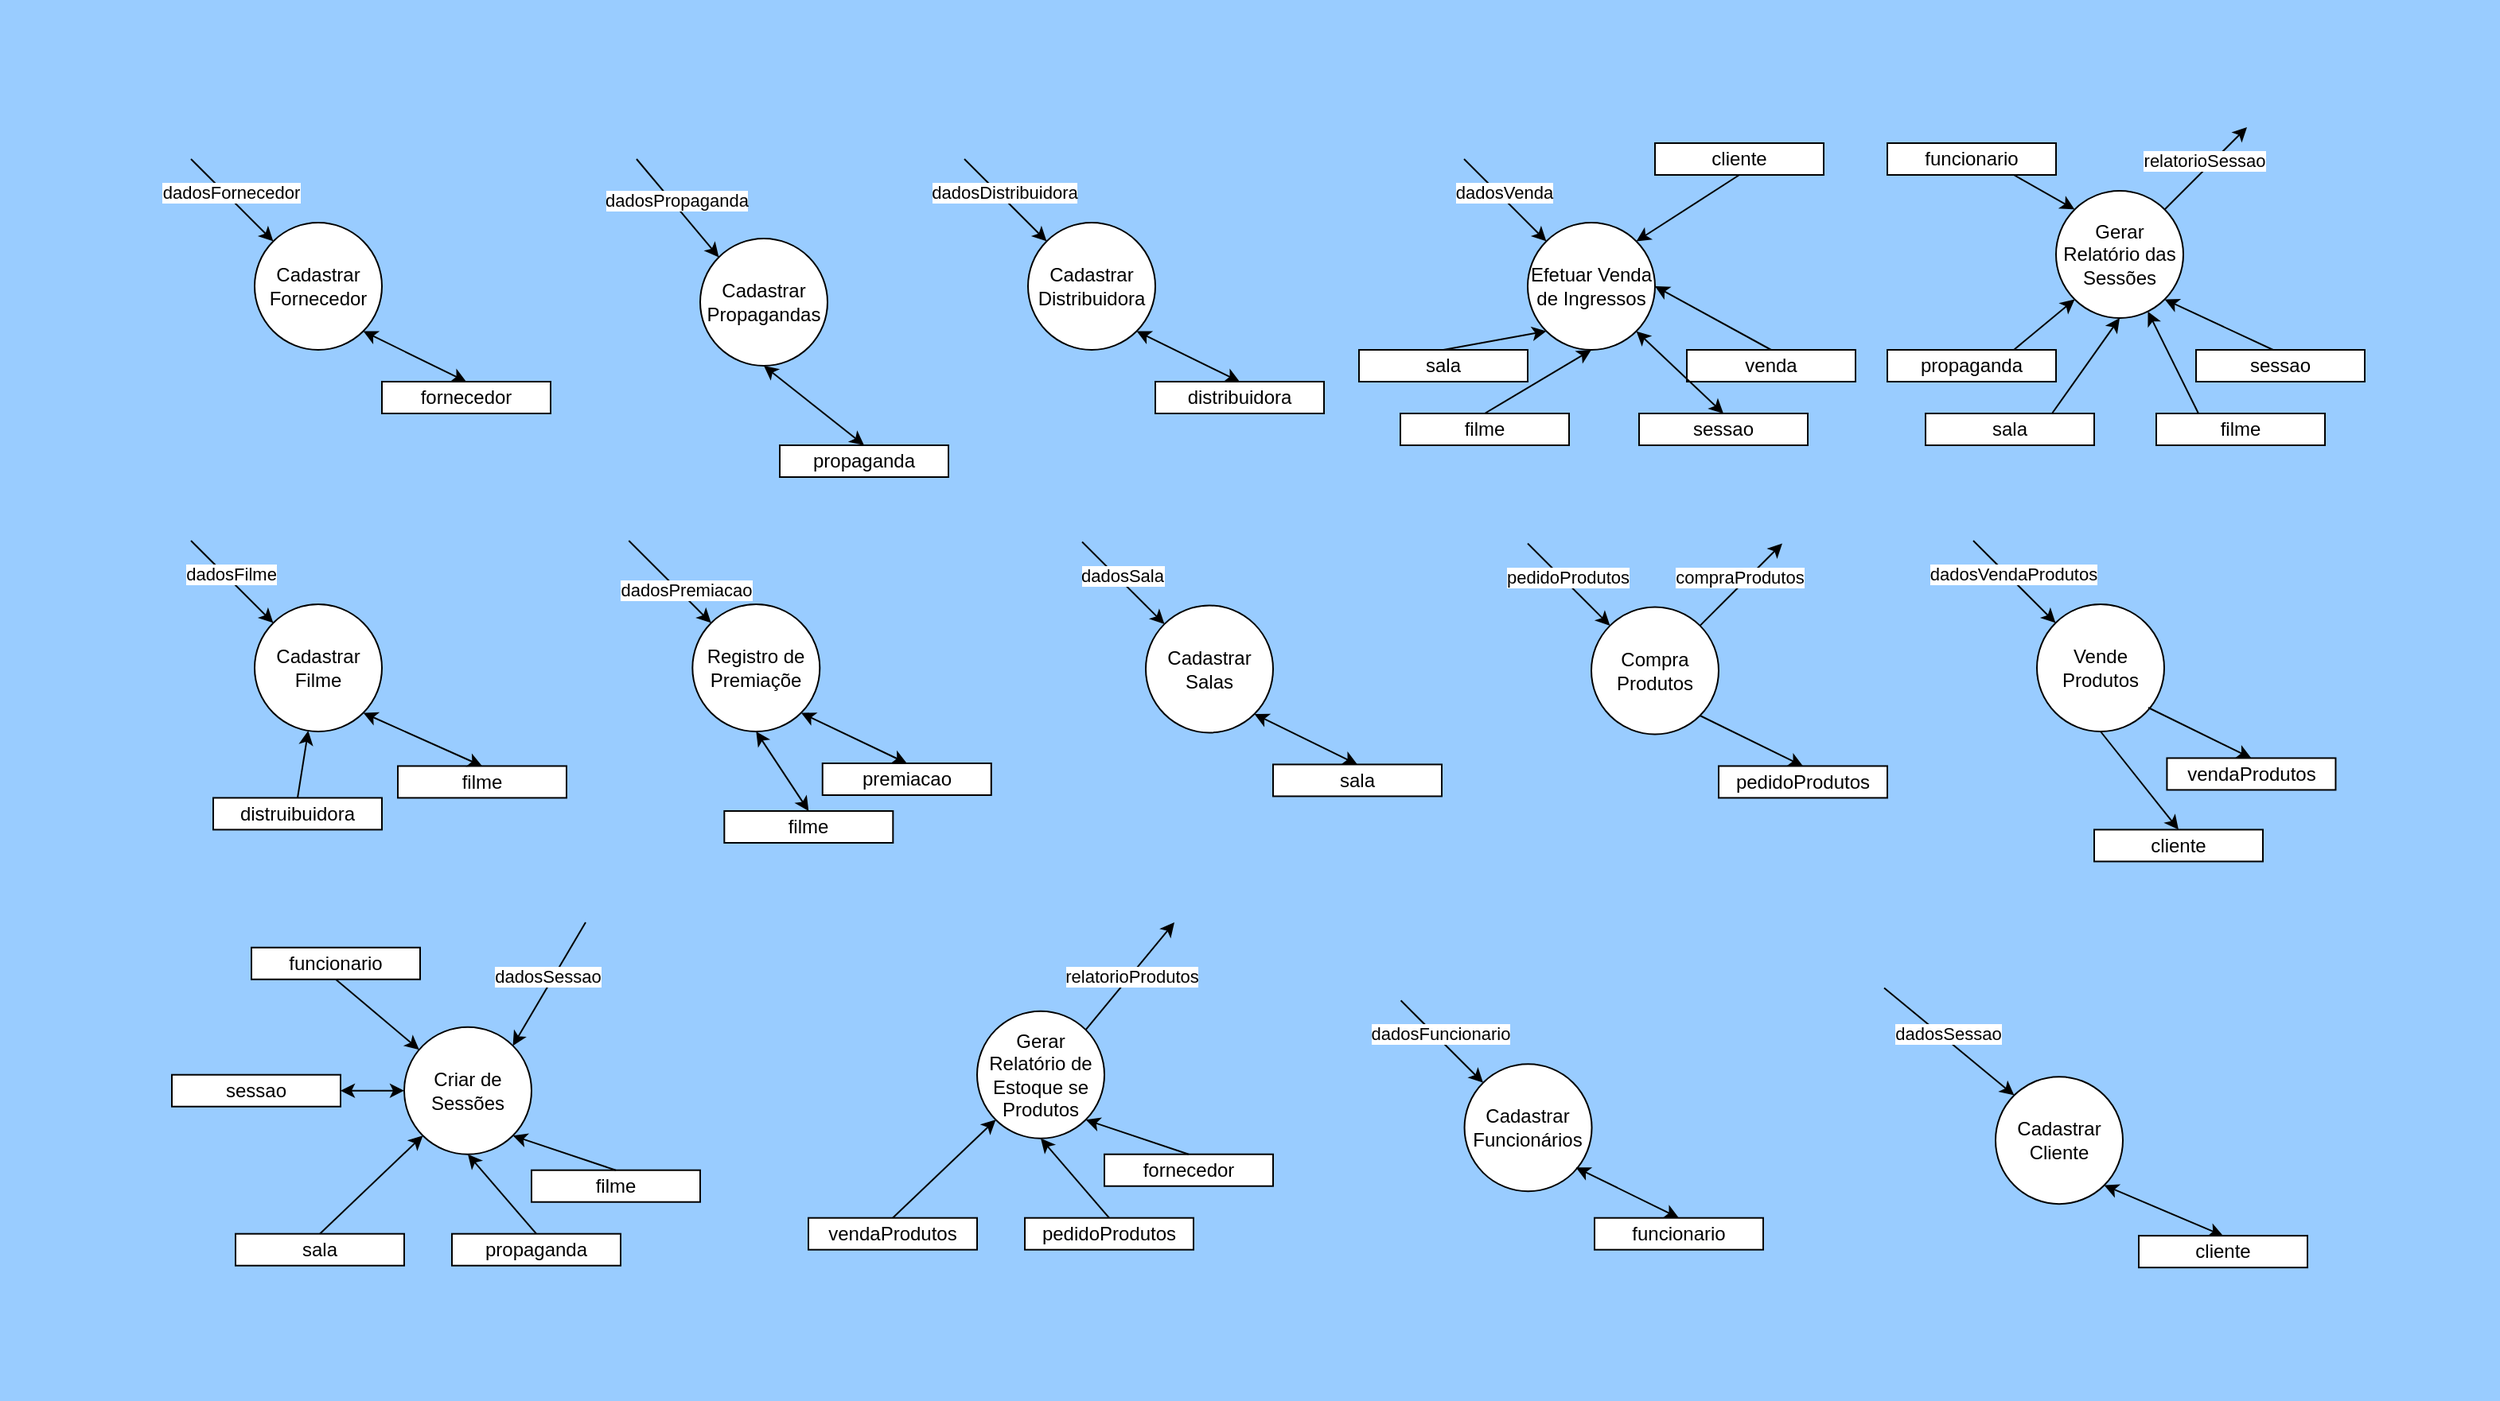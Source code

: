 <mxfile version="19.0.2"><diagram id="M0JN2U-4xID6pmuaQAMV" name="Page-1"><mxGraphModel dx="2953" dy="2269" grid="1" gridSize="10" guides="1" tooltips="1" connect="1" arrows="1" fold="1" page="1" pageScale="1" pageWidth="850" pageHeight="1100" background="#99CCFF" math="0" shadow="0"><root><mxCell id="0"/><mxCell id="1" parent="0"/><mxCell id="Lov5_WWkviEqrj91i6hO-1" value="Cadastrar&lt;br&gt;Fornecedor" style="ellipse;whiteSpace=wrap;html=1;aspect=fixed;" parent="1" vertex="1"><mxGeometry x="80" y="80" width="80" height="80" as="geometry"/></mxCell><mxCell id="Lov5_WWkviEqrj91i6hO-2" value="" style="endArrow=classic;html=1;rounded=0;entryX=0;entryY=0;entryDx=0;entryDy=0;" parent="1" target="Lov5_WWkviEqrj91i6hO-1" edge="1"><mxGeometry relative="1" as="geometry"><mxPoint x="40" y="40" as="sourcePoint"/><mxPoint x="70" y="100" as="targetPoint"/></mxGeometry></mxCell><mxCell id="Lov5_WWkviEqrj91i6hO-3" value="dadosFornecedor&lt;br&gt;" style="edgeLabel;resizable=0;html=1;align=center;verticalAlign=middle;" parent="Lov5_WWkviEqrj91i6hO-2" connectable="0" vertex="1"><mxGeometry relative="1" as="geometry"><mxPoint x="-1" y="-5" as="offset"/></mxGeometry></mxCell><mxCell id="Lov5_WWkviEqrj91i6hO-4" value="fornecedor" style="rounded=0;whiteSpace=wrap;html=1;" parent="1" vertex="1"><mxGeometry x="160" y="180" width="106" height="20" as="geometry"/></mxCell><mxCell id="Lov5_WWkviEqrj91i6hO-5" value="" style="endArrow=classic;startArrow=classic;html=1;rounded=0;entryX=0.5;entryY=0;entryDx=0;entryDy=0;exitX=1;exitY=1;exitDx=0;exitDy=0;" parent="1" source="Lov5_WWkviEqrj91i6hO-1" target="Lov5_WWkviEqrj91i6hO-4" edge="1"><mxGeometry width="50" height="50" relative="1" as="geometry"><mxPoint x="110" y="160" as="sourcePoint"/><mxPoint x="160" y="110" as="targetPoint"/></mxGeometry></mxCell><mxCell id="Lov5_WWkviEqrj91i6hO-6" value="Cadastrar Filme" style="ellipse;whiteSpace=wrap;html=1;aspect=fixed;" parent="1" vertex="1"><mxGeometry x="80" y="320" width="80" height="80" as="geometry"/></mxCell><mxCell id="Lov5_WWkviEqrj91i6hO-7" value="" style="endArrow=classic;html=1;rounded=0;entryX=0;entryY=0;entryDx=0;entryDy=0;" parent="1" target="Lov5_WWkviEqrj91i6hO-6" edge="1"><mxGeometry relative="1" as="geometry"><mxPoint x="40" y="280" as="sourcePoint"/><mxPoint x="-16.759" y="379.998" as="targetPoint"/></mxGeometry></mxCell><mxCell id="Lov5_WWkviEqrj91i6hO-8" value="dadosFilme" style="edgeLabel;resizable=0;html=1;align=center;verticalAlign=middle;" parent="Lov5_WWkviEqrj91i6hO-7" connectable="0" vertex="1"><mxGeometry relative="1" as="geometry"><mxPoint x="-1" y="-5" as="offset"/></mxGeometry></mxCell><mxCell id="Lov5_WWkviEqrj91i6hO-9" value="filme" style="rounded=0;whiteSpace=wrap;html=1;" parent="1" vertex="1"><mxGeometry x="170" y="421.72" width="106" height="20" as="geometry"/></mxCell><mxCell id="Lov5_WWkviEqrj91i6hO-10" value="" style="endArrow=classic;startArrow=classic;html=1;rounded=0;exitX=1;exitY=1;exitDx=0;exitDy=0;entryX=0.5;entryY=0;entryDx=0;entryDy=0;" parent="1" source="Lov5_WWkviEqrj91i6hO-6" target="Lov5_WWkviEqrj91i6hO-9" edge="1"><mxGeometry width="50" height="50" relative="1" as="geometry"><mxPoint x="140" y="450" as="sourcePoint"/><mxPoint x="110" y="430" as="targetPoint"/></mxGeometry></mxCell><mxCell id="Lov5_WWkviEqrj91i6hO-11" style="edgeStyle=orthogonalEdgeStyle;rounded=0;orthogonalLoop=1;jettySize=auto;html=1;exitX=0.5;exitY=1;exitDx=0;exitDy=0;" parent="1" source="Lov5_WWkviEqrj91i6hO-9" target="Lov5_WWkviEqrj91i6hO-9" edge="1"><mxGeometry relative="1" as="geometry"/></mxCell><mxCell id="Lov5_WWkviEqrj91i6hO-12" value="Registro de Premiaçõe" style="ellipse;whiteSpace=wrap;html=1;aspect=fixed;" parent="1" vertex="1"><mxGeometry x="355.16" y="320" width="80" height="80" as="geometry"/></mxCell><mxCell id="Lov5_WWkviEqrj91i6hO-13" value="" style="endArrow=classic;html=1;rounded=0;entryX=0;entryY=0;entryDx=0;entryDy=0;" parent="1" edge="1"><mxGeometry relative="1" as="geometry"><mxPoint x="315.16" y="280" as="sourcePoint"/><mxPoint x="366.876" y="331.716" as="targetPoint"/></mxGeometry></mxCell><mxCell id="Lov5_WWkviEqrj91i6hO-15" value="premiacao" style="rounded=0;whiteSpace=wrap;html=1;" parent="1" vertex="1"><mxGeometry x="436.88" y="420" width="106" height="20" as="geometry"/></mxCell><mxCell id="Lov5_WWkviEqrj91i6hO-16" value="" style="endArrow=classic;startArrow=classic;html=1;rounded=0;entryX=0.5;entryY=0;entryDx=0;entryDy=0;exitX=1;exitY=1;exitDx=0;exitDy=0;" parent="1" source="Lov5_WWkviEqrj91i6hO-12" target="Lov5_WWkviEqrj91i6hO-15" edge="1"><mxGeometry width="50" height="50" relative="1" as="geometry"><mxPoint x="455.16" y="410" as="sourcePoint"/><mxPoint x="386.88" y="430" as="targetPoint"/></mxGeometry></mxCell><mxCell id="Lov5_WWkviEqrj91i6hO-17" value="filme" style="rounded=0;whiteSpace=wrap;html=1;" parent="1" vertex="1"><mxGeometry x="375.16" y="450" width="106" height="20" as="geometry"/></mxCell><mxCell id="Lov5_WWkviEqrj91i6hO-18" value="" style="endArrow=classic;startArrow=classic;html=1;rounded=0;entryX=0.5;entryY=0;entryDx=0;entryDy=0;exitX=0.5;exitY=1;exitDx=0;exitDy=0;" parent="1" source="Lov5_WWkviEqrj91i6hO-12" target="Lov5_WWkviEqrj91i6hO-17" edge="1"><mxGeometry width="50" height="50" relative="1" as="geometry"><mxPoint x="361.944" y="414.144" as="sourcePoint"/><mxPoint x="428.38" y="445.86" as="targetPoint"/></mxGeometry></mxCell><mxCell id="Lov5_WWkviEqrj91i6hO-31" value="Cadastrar Funcionários" style="ellipse;whiteSpace=wrap;html=1;aspect=fixed;" parent="1" vertex="1"><mxGeometry x="840.28" y="609.14" width="80" height="80" as="geometry"/></mxCell><mxCell id="Lov5_WWkviEqrj91i6hO-32" value="" style="endArrow=classic;html=1;rounded=0;entryX=0;entryY=0;entryDx=0;entryDy=0;" parent="1" edge="1"><mxGeometry relative="1" as="geometry"><mxPoint x="800.28" y="569.14" as="sourcePoint"/><mxPoint x="851.996" y="620.856" as="targetPoint"/></mxGeometry></mxCell><mxCell id="Lov5_WWkviEqrj91i6hO-33" value="dadosFuncionario" style="edgeLabel;resizable=0;html=1;align=center;verticalAlign=middle;" parent="Lov5_WWkviEqrj91i6hO-32" connectable="0" vertex="1"><mxGeometry relative="1" as="geometry"><mxPoint x="-1" y="-5" as="offset"/></mxGeometry></mxCell><mxCell id="Lov5_WWkviEqrj91i6hO-34" value="funcionario" style="rounded=0;whiteSpace=wrap;html=1;" parent="1" vertex="1"><mxGeometry x="922" y="705.86" width="106" height="20" as="geometry"/></mxCell><mxCell id="Lov5_WWkviEqrj91i6hO-35" value="" style="endArrow=classic;startArrow=classic;html=1;rounded=0;entryX=0.5;entryY=0;entryDx=0;entryDy=0;exitX=1;exitY=1;exitDx=0;exitDy=0;startFill=1;" parent="1" target="Lov5_WWkviEqrj91i6hO-34" edge="1"><mxGeometry width="50" height="50" relative="1" as="geometry"><mxPoint x="910.284" y="674.144" as="sourcePoint"/><mxPoint x="976.72" y="702.58" as="targetPoint"/></mxGeometry></mxCell><mxCell id="Lov5_WWkviEqrj91i6hO-36" value="Cadastrar Propagandas" style="ellipse;whiteSpace=wrap;html=1;aspect=fixed;" parent="1" vertex="1"><mxGeometry x="360" y="90" width="80" height="80" as="geometry"/></mxCell><mxCell id="Lov5_WWkviEqrj91i6hO-37" value="" style="endArrow=classic;html=1;rounded=0;entryX=0;entryY=0;entryDx=0;entryDy=0;" parent="1" target="Lov5_WWkviEqrj91i6hO-36" edge="1"><mxGeometry relative="1" as="geometry"><mxPoint x="320" y="40" as="sourcePoint"/><mxPoint x="371.716" y="91.716" as="targetPoint"/></mxGeometry></mxCell><mxCell id="Lov5_WWkviEqrj91i6hO-38" value="dadosPropaganda" style="edgeLabel;resizable=0;html=1;align=center;verticalAlign=middle;" parent="Lov5_WWkviEqrj91i6hO-37" connectable="0" vertex="1"><mxGeometry relative="1" as="geometry"><mxPoint x="-1" y="-5" as="offset"/></mxGeometry></mxCell><mxCell id="Lov5_WWkviEqrj91i6hO-42" value="" style="endArrow=classic;startArrow=classic;html=1;rounded=0;exitX=0.5;exitY=0;exitDx=0;exitDy=0;entryX=0.5;entryY=1;entryDx=0;entryDy=0;" parent="1" source="Lov5_WWkviEqrj91i6hO-43" target="Lov5_WWkviEqrj91i6hO-36" edge="1"><mxGeometry width="50" height="50" relative="1" as="geometry"><mxPoint x="300" y="350" as="sourcePoint"/><mxPoint x="350" y="300" as="targetPoint"/></mxGeometry></mxCell><mxCell id="Lov5_WWkviEqrj91i6hO-43" value="propaganda" style="rounded=0;whiteSpace=wrap;html=1;" parent="1" vertex="1"><mxGeometry x="410" y="220" width="106" height="20" as="geometry"/></mxCell><mxCell id="Lov5_WWkviEqrj91i6hO-53" value="distruibuidora" style="rounded=0;whiteSpace=wrap;html=1;" parent="1" vertex="1"><mxGeometry x="54" y="441.72" width="106" height="20" as="geometry"/></mxCell><mxCell id="Lov5_WWkviEqrj91i6hO-54" value="" style="endArrow=none;startArrow=classic;html=1;rounded=0;entryX=0.5;entryY=0;entryDx=0;entryDy=0;startFill=1;endFill=0;" parent="1" source="Lov5_WWkviEqrj91i6hO-6" target="Lov5_WWkviEqrj91i6hO-53" edge="1"><mxGeometry width="50" height="50" relative="1" as="geometry"><mxPoint x="52.284" y="400.004" as="sourcePoint"/><mxPoint x="14" y="441.72" as="targetPoint"/></mxGeometry></mxCell><mxCell id="Lov5_WWkviEqrj91i6hO-55" style="edgeStyle=orthogonalEdgeStyle;rounded=0;orthogonalLoop=1;jettySize=auto;html=1;exitX=0.5;exitY=1;exitDx=0;exitDy=0;" parent="1" source="Lov5_WWkviEqrj91i6hO-53" target="Lov5_WWkviEqrj91i6hO-53" edge="1"><mxGeometry relative="1" as="geometry"/></mxCell><mxCell id="Lov5_WWkviEqrj91i6hO-58" value="dadosPremiacao" style="edgeLabel;resizable=0;html=1;align=center;verticalAlign=middle;" parent="1" connectable="0" vertex="1"><mxGeometry x="350.323" y="311.163" as="geometry"/></mxCell><mxCell id="Lov5_WWkviEqrj91i6hO-61" value="Criar de Sessões" style="ellipse;whiteSpace=wrap;html=1;aspect=fixed;" parent="1" vertex="1"><mxGeometry x="174" y="585.86" width="80" height="80" as="geometry"/></mxCell><mxCell id="Lov5_WWkviEqrj91i6hO-63" value="propaganda" style="rounded=0;whiteSpace=wrap;html=1;" parent="1" vertex="1"><mxGeometry x="204" y="715.86" width="106" height="20" as="geometry"/></mxCell><mxCell id="Lov5_WWkviEqrj91i6hO-64" value="filme" style="rounded=0;whiteSpace=wrap;html=1;" parent="1" vertex="1"><mxGeometry x="254" y="675.86" width="106" height="20" as="geometry"/></mxCell><mxCell id="Lov5_WWkviEqrj91i6hO-65" value="sala" style="rounded=0;whiteSpace=wrap;html=1;" parent="1" vertex="1"><mxGeometry x="68" y="715.86" width="106" height="20" as="geometry"/></mxCell><mxCell id="Lov5_WWkviEqrj91i6hO-66" value="" style="endArrow=classic;html=1;rounded=0;exitX=0.5;exitY=0;exitDx=0;exitDy=0;entryX=1;entryY=1;entryDx=0;entryDy=0;" parent="1" source="Lov5_WWkviEqrj91i6hO-64" target="Lov5_WWkviEqrj91i6hO-61" edge="1"><mxGeometry width="50" height="50" relative="1" as="geometry"><mxPoint x="394" y="565.86" as="sourcePoint"/><mxPoint x="444" y="515.86" as="targetPoint"/></mxGeometry></mxCell><mxCell id="Lov5_WWkviEqrj91i6hO-67" value="" style="endArrow=classic;html=1;rounded=0;exitX=0.5;exitY=0;exitDx=0;exitDy=0;entryX=0.5;entryY=1;entryDx=0;entryDy=0;" parent="1" source="Lov5_WWkviEqrj91i6hO-63" target="Lov5_WWkviEqrj91i6hO-61" edge="1"><mxGeometry width="50" height="50" relative="1" as="geometry"><mxPoint x="394" y="565.86" as="sourcePoint"/><mxPoint x="444" y="515.86" as="targetPoint"/></mxGeometry></mxCell><mxCell id="Lov5_WWkviEqrj91i6hO-68" value="" style="endArrow=classic;html=1;rounded=0;exitX=0.5;exitY=0;exitDx=0;exitDy=0;entryX=0;entryY=1;entryDx=0;entryDy=0;" parent="1" source="Lov5_WWkviEqrj91i6hO-65" target="Lov5_WWkviEqrj91i6hO-61" edge="1"><mxGeometry width="50" height="50" relative="1" as="geometry"><mxPoint x="394" y="565.86" as="sourcePoint"/><mxPoint x="444" y="515.86" as="targetPoint"/></mxGeometry></mxCell><mxCell id="Lov5_WWkviEqrj91i6hO-77" value="funcionario" style="rounded=0;whiteSpace=wrap;html=1;" parent="1" vertex="1"><mxGeometry x="78" y="535.86" width="106" height="20" as="geometry"/></mxCell><mxCell id="Lov5_WWkviEqrj91i6hO-78" value="" style="endArrow=classic;html=1;rounded=0;exitX=0.5;exitY=1;exitDx=0;exitDy=0;" parent="1" source="Lov5_WWkviEqrj91i6hO-77" target="Lov5_WWkviEqrj91i6hO-61" edge="1"><mxGeometry width="50" height="50" relative="1" as="geometry"><mxPoint x="199.72" y="467.58" as="sourcePoint"/><mxPoint x="48.004" y="555.864" as="targetPoint"/></mxGeometry></mxCell><mxCell id="Lov5_WWkviEqrj91i6hO-91" value="" style="endArrow=classic;html=1;rounded=0;entryX=1;entryY=0;entryDx=0;entryDy=0;" parent="1" target="Lov5_WWkviEqrj91i6hO-61" edge="1"><mxGeometry relative="1" as="geometry"><mxPoint x="288" y="520" as="sourcePoint"/><mxPoint x="339.716" y="571.716" as="targetPoint"/></mxGeometry></mxCell><mxCell id="Lov5_WWkviEqrj91i6hO-92" value="dadosSessao" style="edgeLabel;resizable=0;html=1;align=center;verticalAlign=middle;" parent="Lov5_WWkviEqrj91i6hO-91" connectable="0" vertex="1"><mxGeometry relative="1" as="geometry"><mxPoint x="-1" y="-5" as="offset"/></mxGeometry></mxCell><mxCell id="Lov5_WWkviEqrj91i6hO-146" value="Cadastrar&lt;br&gt;Distribuidora" style="ellipse;whiteSpace=wrap;html=1;aspect=fixed;" parent="1" vertex="1"><mxGeometry x="566" y="80" width="80" height="80" as="geometry"/></mxCell><mxCell id="Lov5_WWkviEqrj91i6hO-147" value="" style="endArrow=classic;html=1;rounded=0;entryX=0;entryY=0;entryDx=0;entryDy=0;" parent="1" target="Lov5_WWkviEqrj91i6hO-146" edge="1"><mxGeometry relative="1" as="geometry"><mxPoint x="526" y="40" as="sourcePoint"/><mxPoint x="556" y="100" as="targetPoint"/></mxGeometry></mxCell><mxCell id="Lov5_WWkviEqrj91i6hO-148" value="dadosDistribuidora" style="edgeLabel;resizable=0;html=1;align=center;verticalAlign=middle;" parent="Lov5_WWkviEqrj91i6hO-147" connectable="0" vertex="1"><mxGeometry relative="1" as="geometry"><mxPoint x="-1" y="-5" as="offset"/></mxGeometry></mxCell><mxCell id="Lov5_WWkviEqrj91i6hO-149" value="distribuidora" style="rounded=0;whiteSpace=wrap;html=1;" parent="1" vertex="1"><mxGeometry x="646" y="180" width="106" height="20" as="geometry"/></mxCell><mxCell id="Lov5_WWkviEqrj91i6hO-150" value="" style="endArrow=classic;startArrow=classic;html=1;rounded=0;entryX=0.5;entryY=0;entryDx=0;entryDy=0;exitX=1;exitY=1;exitDx=0;exitDy=0;" parent="1" source="Lov5_WWkviEqrj91i6hO-146" target="Lov5_WWkviEqrj91i6hO-149" edge="1"><mxGeometry width="50" height="50" relative="1" as="geometry"><mxPoint x="596" y="160" as="sourcePoint"/><mxPoint x="646" y="110" as="targetPoint"/></mxGeometry></mxCell><mxCell id="Lov5_WWkviEqrj91i6hO-151" value="Cadastrar Salas" style="ellipse;whiteSpace=wrap;html=1;aspect=fixed;" parent="1" vertex="1"><mxGeometry x="640" y="320.72" width="80" height="80" as="geometry"/></mxCell><mxCell id="Lov5_WWkviEqrj91i6hO-152" value="" style="endArrow=classic;html=1;rounded=0;entryX=0;entryY=0;entryDx=0;entryDy=0;" parent="1" target="Lov5_WWkviEqrj91i6hO-151" edge="1"><mxGeometry relative="1" as="geometry"><mxPoint x="600" y="280.72" as="sourcePoint"/><mxPoint x="543.241" y="380.718" as="targetPoint"/></mxGeometry></mxCell><mxCell id="Lov5_WWkviEqrj91i6hO-153" value="dadosSala" style="edgeLabel;resizable=0;html=1;align=center;verticalAlign=middle;" parent="Lov5_WWkviEqrj91i6hO-152" connectable="0" vertex="1"><mxGeometry relative="1" as="geometry"><mxPoint x="-1" y="-5" as="offset"/></mxGeometry></mxCell><mxCell id="Lov5_WWkviEqrj91i6hO-154" value="sala" style="rounded=0;whiteSpace=wrap;html=1;" parent="1" vertex="1"><mxGeometry x="720" y="420.72" width="106" height="20" as="geometry"/></mxCell><mxCell id="Lov5_WWkviEqrj91i6hO-155" value="" style="endArrow=classic;startArrow=classic;html=1;rounded=0;exitX=1;exitY=1;exitDx=0;exitDy=0;entryX=0.5;entryY=0;entryDx=0;entryDy=0;" parent="1" source="Lov5_WWkviEqrj91i6hO-151" target="Lov5_WWkviEqrj91i6hO-154" edge="1"><mxGeometry width="50" height="50" relative="1" as="geometry"><mxPoint x="700" y="450.72" as="sourcePoint"/><mxPoint x="670" y="430.72" as="targetPoint"/></mxGeometry></mxCell><mxCell id="Lov5_WWkviEqrj91i6hO-156" style="edgeStyle=orthogonalEdgeStyle;rounded=0;orthogonalLoop=1;jettySize=auto;html=1;exitX=0.5;exitY=1;exitDx=0;exitDy=0;" parent="1" source="Lov5_WWkviEqrj91i6hO-154" target="Lov5_WWkviEqrj91i6hO-154" edge="1"><mxGeometry relative="1" as="geometry"/></mxCell><mxCell id="Lov5_WWkviEqrj91i6hO-157" value="Efetuar Venda de Ingressos" style="ellipse;whiteSpace=wrap;html=1;aspect=fixed;" parent="1" vertex="1"><mxGeometry x="880" y="80" width="80" height="80" as="geometry"/></mxCell><mxCell id="Lov5_WWkviEqrj91i6hO-158" value="" style="endArrow=classic;html=1;rounded=0;entryX=0;entryY=0;entryDx=0;entryDy=0;" parent="1" edge="1"><mxGeometry relative="1" as="geometry"><mxPoint x="840" y="40" as="sourcePoint"/><mxPoint x="891.716" y="91.716" as="targetPoint"/></mxGeometry></mxCell><mxCell id="Lov5_WWkviEqrj91i6hO-159" value="dadosVenda" style="edgeLabel;resizable=0;html=1;align=center;verticalAlign=middle;" parent="Lov5_WWkviEqrj91i6hO-158" connectable="0" vertex="1"><mxGeometry relative="1" as="geometry"><mxPoint x="-1" y="-5" as="offset"/></mxGeometry></mxCell><mxCell id="Lov5_WWkviEqrj91i6hO-160" value="venda" style="rounded=0;whiteSpace=wrap;html=1;" parent="1" vertex="1"><mxGeometry x="980" y="160" width="106" height="20" as="geometry"/></mxCell><mxCell id="Lov5_WWkviEqrj91i6hO-161" value="" style="endArrow=none;startArrow=classic;html=1;rounded=0;entryX=0.5;entryY=0;entryDx=0;entryDy=0;exitX=1;exitY=0.5;exitDx=0;exitDy=0;startFill=1;endFill=0;" parent="1" source="Lov5_WWkviEqrj91i6hO-157" target="Lov5_WWkviEqrj91i6hO-160" edge="1"><mxGeometry width="50" height="50" relative="1" as="geometry"><mxPoint x="980" y="170" as="sourcePoint"/><mxPoint x="911.72" y="190" as="targetPoint"/></mxGeometry></mxCell><mxCell id="Lov5_WWkviEqrj91i6hO-162" value="sessao" style="rounded=0;whiteSpace=wrap;html=1;" parent="1" vertex="1"><mxGeometry x="950" y="200" width="106" height="20" as="geometry"/></mxCell><mxCell id="Lov5_WWkviEqrj91i6hO-163" value="" style="endArrow=classic;startArrow=classic;html=1;rounded=0;entryX=0.5;entryY=0;entryDx=0;entryDy=0;exitX=1;exitY=1;exitDx=0;exitDy=0;" parent="1" source="Lov5_WWkviEqrj91i6hO-157" target="Lov5_WWkviEqrj91i6hO-162" edge="1"><mxGeometry width="50" height="50" relative="1" as="geometry"><mxPoint x="940" y="180" as="sourcePoint"/><mxPoint x="953.22" y="205.86" as="targetPoint"/></mxGeometry></mxCell><mxCell id="Lov5_WWkviEqrj91i6hO-164" value="Gerar Relatório das Sessões" style="ellipse;whiteSpace=wrap;html=1;aspect=fixed;" parent="1" vertex="1"><mxGeometry x="1212" y="60" width="80" height="80" as="geometry"/></mxCell><mxCell id="Lov5_WWkviEqrj91i6hO-165" value="" style="endArrow=classic;html=1;rounded=0;exitX=1;exitY=0;exitDx=0;exitDy=0;" parent="1" source="Lov5_WWkviEqrj91i6hO-164" edge="1"><mxGeometry relative="1" as="geometry"><mxPoint x="1172" y="20" as="sourcePoint"/><mxPoint x="1332" y="20" as="targetPoint"/></mxGeometry></mxCell><mxCell id="Lov5_WWkviEqrj91i6hO-166" value="relatorioSessao" style="edgeLabel;resizable=0;html=1;align=center;verticalAlign=middle;" parent="Lov5_WWkviEqrj91i6hO-165" connectable="0" vertex="1"><mxGeometry relative="1" as="geometry"><mxPoint x="-1" y="-5" as="offset"/></mxGeometry></mxCell><mxCell id="Lov5_WWkviEqrj91i6hO-167" value="sessao" style="rounded=0;whiteSpace=wrap;html=1;" parent="1" vertex="1"><mxGeometry x="1300" y="160" width="106" height="20" as="geometry"/></mxCell><mxCell id="Lov5_WWkviEqrj91i6hO-168" value="" style="endArrow=none;startArrow=classic;html=1;rounded=0;entryX=0.5;entryY=0;entryDx=0;entryDy=0;exitX=1;exitY=1;exitDx=0;exitDy=0;endFill=0;" parent="1" source="Lov5_WWkviEqrj91i6hO-164" edge="1"><mxGeometry width="50" height="50" relative="1" as="geometry"><mxPoint x="1282.004" y="128.284" as="sourcePoint"/><mxPoint x="1348.44" y="160" as="targetPoint"/></mxGeometry></mxCell><mxCell id="Lov5_WWkviEqrj91i6hO-169" value="Compra Produtos" style="ellipse;whiteSpace=wrap;html=1;aspect=fixed;" parent="1" vertex="1"><mxGeometry x="920" y="321.72" width="80" height="80" as="geometry"/></mxCell><mxCell id="Lov5_WWkviEqrj91i6hO-170" value="" style="endArrow=classic;html=1;rounded=0;entryX=0;entryY=0;entryDx=0;entryDy=0;" parent="1" edge="1"><mxGeometry relative="1" as="geometry"><mxPoint x="880" y="281.72" as="sourcePoint"/><mxPoint x="931.716" y="333.436" as="targetPoint"/></mxGeometry></mxCell><mxCell id="Lov5_WWkviEqrj91i6hO-171" value="pedidoProdutos" style="edgeLabel;resizable=0;html=1;align=center;verticalAlign=middle;" parent="Lov5_WWkviEqrj91i6hO-170" connectable="0" vertex="1"><mxGeometry relative="1" as="geometry"><mxPoint x="-1" y="-5" as="offset"/></mxGeometry></mxCell><mxCell id="Lov5_WWkviEqrj91i6hO-172" value="" style="endArrow=classic;html=1;rounded=0;exitX=1;exitY=0;exitDx=0;exitDy=0;" parent="1" source="Lov5_WWkviEqrj91i6hO-169" edge="1"><mxGeometry relative="1" as="geometry"><mxPoint x="1010" y="301.72" as="sourcePoint"/><mxPoint x="1040" y="281.72" as="targetPoint"/></mxGeometry></mxCell><mxCell id="Lov5_WWkviEqrj91i6hO-173" value="compraProdutos" style="edgeLabel;resizable=0;html=1;align=center;verticalAlign=middle;" parent="Lov5_WWkviEqrj91i6hO-172" connectable="0" vertex="1"><mxGeometry relative="1" as="geometry"><mxPoint x="-1" y="-5" as="offset"/></mxGeometry></mxCell><mxCell id="Lov5_WWkviEqrj91i6hO-174" value="pedidoProdutos" style="rounded=0;whiteSpace=wrap;html=1;" parent="1" vertex="1"><mxGeometry x="1000" y="421.72" width="106" height="20" as="geometry"/></mxCell><mxCell id="Lov5_WWkviEqrj91i6hO-175" value="" style="endArrow=classic;startArrow=none;html=1;rounded=0;entryX=0.5;entryY=0;entryDx=0;entryDy=0;exitX=1;exitY=1;exitDx=0;exitDy=0;startFill=0;" parent="1" source="Lov5_WWkviEqrj91i6hO-169" target="Lov5_WWkviEqrj91i6hO-174" edge="1"><mxGeometry width="50" height="50" relative="1" as="geometry"><mxPoint x="1000" y="391.72" as="sourcePoint"/><mxPoint x="1054.72" y="418.44" as="targetPoint"/></mxGeometry></mxCell><mxCell id="2hiFCgtighREKVVqpmsC-26" style="edgeStyle=none;rounded=0;orthogonalLoop=1;jettySize=auto;html=1;exitX=0.5;exitY=1;exitDx=0;exitDy=0;entryX=0.5;entryY=0;entryDx=0;entryDy=0;startArrow=none;startFill=0;endArrow=classic;endFill=1;" parent="1" source="Lov5_WWkviEqrj91i6hO-176" target="2hiFCgtighREKVVqpmsC-25" edge="1"><mxGeometry relative="1" as="geometry"/></mxCell><mxCell id="Lov5_WWkviEqrj91i6hO-176" value="Vende Produtos" style="ellipse;whiteSpace=wrap;html=1;aspect=fixed;" parent="1" vertex="1"><mxGeometry x="1200" y="320" width="80" height="80" as="geometry"/></mxCell><mxCell id="Lov5_WWkviEqrj91i6hO-177" value="" style="endArrow=classic;html=1;rounded=0;entryX=0;entryY=0;entryDx=0;entryDy=0;" parent="1" edge="1"><mxGeometry relative="1" as="geometry"><mxPoint x="1160" y="280" as="sourcePoint"/><mxPoint x="1211.716" y="331.716" as="targetPoint"/></mxGeometry></mxCell><mxCell id="Lov5_WWkviEqrj91i6hO-178" value="dadosVendaProdutos" style="edgeLabel;resizable=0;html=1;align=center;verticalAlign=middle;" parent="Lov5_WWkviEqrj91i6hO-177" connectable="0" vertex="1"><mxGeometry relative="1" as="geometry"><mxPoint x="-1" y="-5" as="offset"/></mxGeometry></mxCell><mxCell id="Lov5_WWkviEqrj91i6hO-179" value="vendaProdutos" style="rounded=0;whiteSpace=wrap;html=1;" parent="1" vertex="1"><mxGeometry x="1281.72" y="416.72" width="106" height="20" as="geometry"/></mxCell><mxCell id="Lov5_WWkviEqrj91i6hO-180" value="" style="endArrow=classic;startArrow=none;html=1;rounded=0;entryX=0.5;entryY=0;entryDx=0;entryDy=0;exitX=1;exitY=1;exitDx=0;exitDy=0;startFill=0;" parent="1" target="Lov5_WWkviEqrj91i6hO-179" edge="1"><mxGeometry width="50" height="50" relative="1" as="geometry"><mxPoint x="1270.004" y="385.004" as="sourcePoint"/><mxPoint x="1336.44" y="413.44" as="targetPoint"/></mxGeometry></mxCell><mxCell id="Lov5_WWkviEqrj91i6hO-190" value="Gerar Relatório de Estoque se Produtos" style="ellipse;whiteSpace=wrap;html=1;aspect=fixed;" parent="1" vertex="1"><mxGeometry x="534" y="575.86" width="80" height="80" as="geometry"/></mxCell><mxCell id="Lov5_WWkviEqrj91i6hO-191" value="" style="endArrow=classic;html=1;rounded=0;exitX=1;exitY=0;exitDx=0;exitDy=0;" parent="1" source="Lov5_WWkviEqrj91i6hO-190" edge="1"><mxGeometry relative="1" as="geometry"><mxPoint x="724" y="495.86" as="sourcePoint"/><mxPoint x="658" y="520" as="targetPoint"/></mxGeometry></mxCell><mxCell id="Lov5_WWkviEqrj91i6hO-192" value="relatorioProdutos" style="edgeLabel;resizable=0;html=1;align=center;verticalAlign=middle;" parent="Lov5_WWkviEqrj91i6hO-191" connectable="0" vertex="1"><mxGeometry relative="1" as="geometry"/></mxCell><mxCell id="Lov5_WWkviEqrj91i6hO-193" value="pedidoProdutos" style="rounded=0;whiteSpace=wrap;html=1;" parent="1" vertex="1"><mxGeometry x="564" y="705.86" width="106" height="20" as="geometry"/></mxCell><mxCell id="Lov5_WWkviEqrj91i6hO-194" value="fornecedor" style="rounded=0;whiteSpace=wrap;html=1;" parent="1" vertex="1"><mxGeometry x="614" y="665.86" width="106" height="20" as="geometry"/></mxCell><mxCell id="Lov5_WWkviEqrj91i6hO-195" value="vendaProdutos" style="rounded=0;whiteSpace=wrap;html=1;" parent="1" vertex="1"><mxGeometry x="428" y="705.86" width="106" height="20" as="geometry"/></mxCell><mxCell id="Lov5_WWkviEqrj91i6hO-196" value="" style="endArrow=classic;html=1;rounded=0;exitX=0.5;exitY=0;exitDx=0;exitDy=0;entryX=1;entryY=1;entryDx=0;entryDy=0;" parent="1" source="Lov5_WWkviEqrj91i6hO-194" target="Lov5_WWkviEqrj91i6hO-190" edge="1"><mxGeometry width="50" height="50" relative="1" as="geometry"><mxPoint x="754" y="555.86" as="sourcePoint"/><mxPoint x="804" y="505.86" as="targetPoint"/></mxGeometry></mxCell><mxCell id="Lov5_WWkviEqrj91i6hO-197" value="" style="endArrow=classic;html=1;rounded=0;exitX=0.5;exitY=0;exitDx=0;exitDy=0;entryX=0.5;entryY=1;entryDx=0;entryDy=0;" parent="1" source="Lov5_WWkviEqrj91i6hO-193" target="Lov5_WWkviEqrj91i6hO-190" edge="1"><mxGeometry width="50" height="50" relative="1" as="geometry"><mxPoint x="754" y="555.86" as="sourcePoint"/><mxPoint x="804" y="505.86" as="targetPoint"/></mxGeometry></mxCell><mxCell id="Lov5_WWkviEqrj91i6hO-198" value="" style="endArrow=classic;html=1;rounded=0;exitX=0.5;exitY=0;exitDx=0;exitDy=0;entryX=0;entryY=1;entryDx=0;entryDy=0;" parent="1" source="Lov5_WWkviEqrj91i6hO-195" target="Lov5_WWkviEqrj91i6hO-190" edge="1"><mxGeometry width="50" height="50" relative="1" as="geometry"><mxPoint x="754" y="555.86" as="sourcePoint"/><mxPoint x="804" y="505.86" as="targetPoint"/></mxGeometry></mxCell><mxCell id="ufmRAh-uoyL-MWFYvDNV-2" value="sessao" style="rounded=0;whiteSpace=wrap;html=1;" parent="1" vertex="1"><mxGeometry x="28" y="615.86" width="106" height="20" as="geometry"/></mxCell><mxCell id="ufmRAh-uoyL-MWFYvDNV-3" value="" style="endArrow=classic;startArrow=classic;html=1;rounded=0;exitX=1;exitY=0.5;exitDx=0;exitDy=0;entryX=0;entryY=0.5;entryDx=0;entryDy=0;" parent="1" source="ufmRAh-uoyL-MWFYvDNV-2" target="Lov5_WWkviEqrj91i6hO-61" edge="1"><mxGeometry width="50" height="50" relative="1" as="geometry"><mxPoint x="68.004" y="575.864" as="sourcePoint"/><mxPoint x="142.72" y="609.3" as="targetPoint"/></mxGeometry></mxCell><mxCell id="KSCwcjyxzNBS4kwrWp0z-1" value="&amp;nbsp;" style="text;html=1;align=center;verticalAlign=middle;resizable=0;points=[];autosize=1;strokeColor=none;fillColor=none;" parent="1" vertex="1"><mxGeometry x="-80" y="461.72" width="20" height="20" as="geometry"/></mxCell><mxCell id="KSCwcjyxzNBS4kwrWp0z-2" value="&amp;nbsp;" style="text;html=1;align=center;verticalAlign=middle;resizable=0;points=[];autosize=1;strokeColor=none;fillColor=none;" parent="1" vertex="1"><mxGeometry x="888" y="800" width="20" height="20" as="geometry"/></mxCell><mxCell id="KSCwcjyxzNBS4kwrWp0z-3" value="&amp;nbsp;" style="text;html=1;align=center;verticalAlign=middle;resizable=0;points=[];autosize=1;strokeColor=none;fillColor=none;" parent="1" vertex="1"><mxGeometry x="780" y="-60" width="20" height="20" as="geometry"/></mxCell><mxCell id="2hiFCgtighREKVVqpmsC-8" style="edgeStyle=none;rounded=0;orthogonalLoop=1;jettySize=auto;html=1;exitX=0.75;exitY=0;exitDx=0;exitDy=0;entryX=0;entryY=1;entryDx=0;entryDy=0;" parent="1" source="2hiFCgtighREKVVqpmsC-1" target="Lov5_WWkviEqrj91i6hO-164" edge="1"><mxGeometry relative="1" as="geometry"/></mxCell><mxCell id="2hiFCgtighREKVVqpmsC-1" value="propaganda" style="rounded=0;whiteSpace=wrap;html=1;" parent="1" vertex="1"><mxGeometry x="1106" y="160" width="106" height="20" as="geometry"/></mxCell><mxCell id="2hiFCgtighREKVVqpmsC-10" style="edgeStyle=none;rounded=0;orthogonalLoop=1;jettySize=auto;html=1;exitX=0.25;exitY=0;exitDx=0;exitDy=0;" parent="1" source="2hiFCgtighREKVVqpmsC-2" target="Lov5_WWkviEqrj91i6hO-164" edge="1"><mxGeometry relative="1" as="geometry"/></mxCell><mxCell id="2hiFCgtighREKVVqpmsC-2" value="filme" style="rounded=0;whiteSpace=wrap;html=1;" parent="1" vertex="1"><mxGeometry x="1275" y="200" width="106" height="20" as="geometry"/></mxCell><mxCell id="2hiFCgtighREKVVqpmsC-9" style="edgeStyle=none;rounded=0;orthogonalLoop=1;jettySize=auto;html=1;exitX=0.75;exitY=0;exitDx=0;exitDy=0;entryX=0.5;entryY=1;entryDx=0;entryDy=0;" parent="1" source="2hiFCgtighREKVVqpmsC-3" target="Lov5_WWkviEqrj91i6hO-164" edge="1"><mxGeometry relative="1" as="geometry"/></mxCell><mxCell id="2hiFCgtighREKVVqpmsC-3" value="sala" style="rounded=0;whiteSpace=wrap;html=1;" parent="1" vertex="1"><mxGeometry x="1130" y="200" width="106" height="20" as="geometry"/></mxCell><mxCell id="2hiFCgtighREKVVqpmsC-7" style="rounded=0;orthogonalLoop=1;jettySize=auto;html=1;exitX=0.75;exitY=1;exitDx=0;exitDy=0;entryX=0;entryY=0;entryDx=0;entryDy=0;" parent="1" source="2hiFCgtighREKVVqpmsC-6" target="Lov5_WWkviEqrj91i6hO-164" edge="1"><mxGeometry relative="1" as="geometry"/></mxCell><mxCell id="2hiFCgtighREKVVqpmsC-6" value="funcionario" style="rounded=0;whiteSpace=wrap;html=1;" parent="1" vertex="1"><mxGeometry x="1106" y="30" width="106" height="20" as="geometry"/></mxCell><mxCell id="2hiFCgtighREKVVqpmsC-17" style="edgeStyle=none;rounded=0;orthogonalLoop=1;jettySize=auto;html=1;exitX=0.5;exitY=0;exitDx=0;exitDy=0;entryX=0.5;entryY=1;entryDx=0;entryDy=0;startArrow=none;startFill=0;endArrow=classic;endFill=1;" parent="1" source="2hiFCgtighREKVVqpmsC-11" target="Lov5_WWkviEqrj91i6hO-157" edge="1"><mxGeometry relative="1" as="geometry"/></mxCell><mxCell id="2hiFCgtighREKVVqpmsC-11" value="filme" style="rounded=0;whiteSpace=wrap;html=1;" parent="1" vertex="1"><mxGeometry x="800" y="200" width="106" height="20" as="geometry"/></mxCell><mxCell id="2hiFCgtighREKVVqpmsC-16" style="edgeStyle=none;rounded=0;orthogonalLoop=1;jettySize=auto;html=1;exitX=0.5;exitY=0;exitDx=0;exitDy=0;entryX=0;entryY=1;entryDx=0;entryDy=0;startArrow=none;startFill=0;endArrow=classic;endFill=1;" parent="1" source="2hiFCgtighREKVVqpmsC-12" target="Lov5_WWkviEqrj91i6hO-157" edge="1"><mxGeometry relative="1" as="geometry"/></mxCell><mxCell id="2hiFCgtighREKVVqpmsC-12" value="sala" style="rounded=0;whiteSpace=wrap;html=1;" parent="1" vertex="1"><mxGeometry x="774" y="160" width="106" height="20" as="geometry"/></mxCell><mxCell id="2hiFCgtighREKVVqpmsC-18" value="Cadastrar Cliente" style="ellipse;whiteSpace=wrap;html=1;aspect=fixed;" parent="1" vertex="1"><mxGeometry x="1174" y="617.07" width="80" height="80" as="geometry"/></mxCell><mxCell id="2hiFCgtighREKVVqpmsC-19" value="" style="endArrow=classic;html=1;rounded=0;entryX=0;entryY=0;entryDx=0;entryDy=0;" parent="1" target="2hiFCgtighREKVVqpmsC-18" edge="1"><mxGeometry relative="1" as="geometry"><mxPoint x="1104" y="561.21" as="sourcePoint"/><mxPoint x="1118.004" y="600.506" as="targetPoint"/></mxGeometry></mxCell><mxCell id="2hiFCgtighREKVVqpmsC-20" value="dadosSessao" style="edgeLabel;resizable=0;html=1;align=center;verticalAlign=middle;" parent="2hiFCgtighREKVVqpmsC-19" connectable="0" vertex="1"><mxGeometry relative="1" as="geometry"><mxPoint x="-1" y="-5" as="offset"/></mxGeometry></mxCell><mxCell id="2hiFCgtighREKVVqpmsC-22" style="edgeStyle=none;rounded=0;orthogonalLoop=1;jettySize=auto;html=1;exitX=0.5;exitY=0;exitDx=0;exitDy=0;entryX=1;entryY=1;entryDx=0;entryDy=0;startArrow=classic;startFill=1;endArrow=classic;endFill=1;" parent="1" source="2hiFCgtighREKVVqpmsC-21" target="2hiFCgtighREKVVqpmsC-18" edge="1"><mxGeometry relative="1" as="geometry"/></mxCell><mxCell id="2hiFCgtighREKVVqpmsC-21" value="cliente" style="rounded=0;whiteSpace=wrap;html=1;" parent="1" vertex="1"><mxGeometry x="1264" y="717.07" width="106" height="20" as="geometry"/></mxCell><mxCell id="2hiFCgtighREKVVqpmsC-24" style="edgeStyle=none;rounded=0;orthogonalLoop=1;jettySize=auto;html=1;exitX=0.5;exitY=1;exitDx=0;exitDy=0;entryX=1;entryY=0;entryDx=0;entryDy=0;startArrow=none;startFill=0;endArrow=classic;endFill=1;" parent="1" source="2hiFCgtighREKVVqpmsC-23" target="Lov5_WWkviEqrj91i6hO-157" edge="1"><mxGeometry relative="1" as="geometry"/></mxCell><mxCell id="2hiFCgtighREKVVqpmsC-23" value="cliente" style="rounded=0;whiteSpace=wrap;html=1;" parent="1" vertex="1"><mxGeometry x="960" y="30" width="106" height="20" as="geometry"/></mxCell><mxCell id="2hiFCgtighREKVVqpmsC-25" value="cliente" style="rounded=0;whiteSpace=wrap;html=1;" parent="1" vertex="1"><mxGeometry x="1236" y="461.72" width="106" height="20" as="geometry"/></mxCell><mxCell id="Aykg5xIq2iltrPaby5fG-12" value="&amp;nbsp;" style="text;html=1;align=center;verticalAlign=middle;resizable=0;points=[];autosize=1;strokeColor=none;fillColor=none;" vertex="1" parent="1"><mxGeometry x="1470" y="416.72" width="20" height="20" as="geometry"/></mxCell></root></mxGraphModel></diagram></mxfile>
